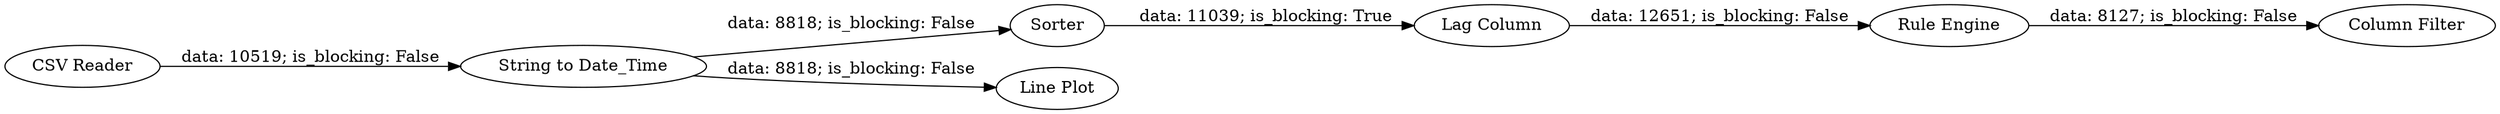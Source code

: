 digraph {
	"-6148824928606159447_5" [label="Lag Column"]
	"-6148824928606159447_7" [label="Column Filter"]
	"-6148824928606159447_4" [label=Sorter]
	"-6148824928606159447_6" [label="Rule Engine"]
	"-6148824928606159447_2" [label="String to Date_Time"]
	"-6148824928606159447_1" [label="CSV Reader"]
	"-6148824928606159447_3" [label="Line Plot"]
	"-6148824928606159447_6" -> "-6148824928606159447_7" [label="data: 8127; is_blocking: False"]
	"-6148824928606159447_2" -> "-6148824928606159447_4" [label="data: 8818; is_blocking: False"]
	"-6148824928606159447_4" -> "-6148824928606159447_5" [label="data: 11039; is_blocking: True"]
	"-6148824928606159447_1" -> "-6148824928606159447_2" [label="data: 10519; is_blocking: False"]
	"-6148824928606159447_5" -> "-6148824928606159447_6" [label="data: 12651; is_blocking: False"]
	"-6148824928606159447_2" -> "-6148824928606159447_3" [label="data: 8818; is_blocking: False"]
	rankdir=LR
}
